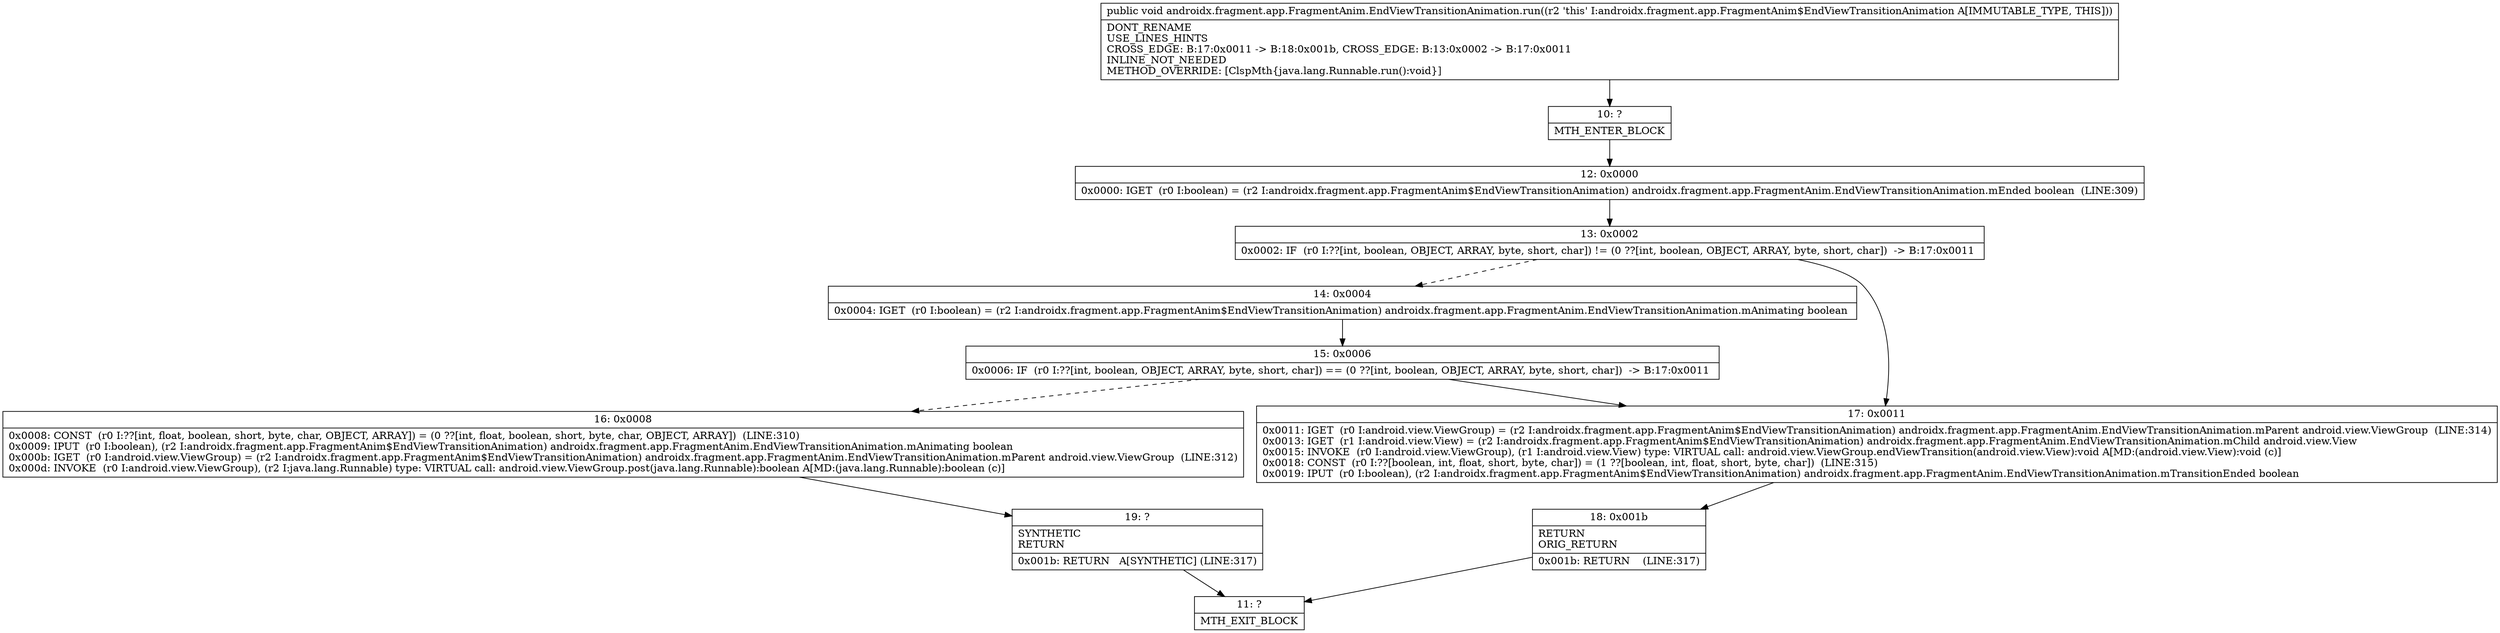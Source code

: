 digraph "CFG forandroidx.fragment.app.FragmentAnim.EndViewTransitionAnimation.run()V" {
Node_10 [shape=record,label="{10\:\ ?|MTH_ENTER_BLOCK\l}"];
Node_12 [shape=record,label="{12\:\ 0x0000|0x0000: IGET  (r0 I:boolean) = (r2 I:androidx.fragment.app.FragmentAnim$EndViewTransitionAnimation) androidx.fragment.app.FragmentAnim.EndViewTransitionAnimation.mEnded boolean  (LINE:309)\l}"];
Node_13 [shape=record,label="{13\:\ 0x0002|0x0002: IF  (r0 I:??[int, boolean, OBJECT, ARRAY, byte, short, char]) != (0 ??[int, boolean, OBJECT, ARRAY, byte, short, char])  \-\> B:17:0x0011 \l}"];
Node_14 [shape=record,label="{14\:\ 0x0004|0x0004: IGET  (r0 I:boolean) = (r2 I:androidx.fragment.app.FragmentAnim$EndViewTransitionAnimation) androidx.fragment.app.FragmentAnim.EndViewTransitionAnimation.mAnimating boolean \l}"];
Node_15 [shape=record,label="{15\:\ 0x0006|0x0006: IF  (r0 I:??[int, boolean, OBJECT, ARRAY, byte, short, char]) == (0 ??[int, boolean, OBJECT, ARRAY, byte, short, char])  \-\> B:17:0x0011 \l}"];
Node_16 [shape=record,label="{16\:\ 0x0008|0x0008: CONST  (r0 I:??[int, float, boolean, short, byte, char, OBJECT, ARRAY]) = (0 ??[int, float, boolean, short, byte, char, OBJECT, ARRAY])  (LINE:310)\l0x0009: IPUT  (r0 I:boolean), (r2 I:androidx.fragment.app.FragmentAnim$EndViewTransitionAnimation) androidx.fragment.app.FragmentAnim.EndViewTransitionAnimation.mAnimating boolean \l0x000b: IGET  (r0 I:android.view.ViewGroup) = (r2 I:androidx.fragment.app.FragmentAnim$EndViewTransitionAnimation) androidx.fragment.app.FragmentAnim.EndViewTransitionAnimation.mParent android.view.ViewGroup  (LINE:312)\l0x000d: INVOKE  (r0 I:android.view.ViewGroup), (r2 I:java.lang.Runnable) type: VIRTUAL call: android.view.ViewGroup.post(java.lang.Runnable):boolean A[MD:(java.lang.Runnable):boolean (c)]\l}"];
Node_19 [shape=record,label="{19\:\ ?|SYNTHETIC\lRETURN\l|0x001b: RETURN   A[SYNTHETIC] (LINE:317)\l}"];
Node_11 [shape=record,label="{11\:\ ?|MTH_EXIT_BLOCK\l}"];
Node_17 [shape=record,label="{17\:\ 0x0011|0x0011: IGET  (r0 I:android.view.ViewGroup) = (r2 I:androidx.fragment.app.FragmentAnim$EndViewTransitionAnimation) androidx.fragment.app.FragmentAnim.EndViewTransitionAnimation.mParent android.view.ViewGroup  (LINE:314)\l0x0013: IGET  (r1 I:android.view.View) = (r2 I:androidx.fragment.app.FragmentAnim$EndViewTransitionAnimation) androidx.fragment.app.FragmentAnim.EndViewTransitionAnimation.mChild android.view.View \l0x0015: INVOKE  (r0 I:android.view.ViewGroup), (r1 I:android.view.View) type: VIRTUAL call: android.view.ViewGroup.endViewTransition(android.view.View):void A[MD:(android.view.View):void (c)]\l0x0018: CONST  (r0 I:??[boolean, int, float, short, byte, char]) = (1 ??[boolean, int, float, short, byte, char])  (LINE:315)\l0x0019: IPUT  (r0 I:boolean), (r2 I:androidx.fragment.app.FragmentAnim$EndViewTransitionAnimation) androidx.fragment.app.FragmentAnim.EndViewTransitionAnimation.mTransitionEnded boolean \l}"];
Node_18 [shape=record,label="{18\:\ 0x001b|RETURN\lORIG_RETURN\l|0x001b: RETURN    (LINE:317)\l}"];
MethodNode[shape=record,label="{public void androidx.fragment.app.FragmentAnim.EndViewTransitionAnimation.run((r2 'this' I:androidx.fragment.app.FragmentAnim$EndViewTransitionAnimation A[IMMUTABLE_TYPE, THIS]))  | DONT_RENAME\lUSE_LINES_HINTS\lCROSS_EDGE: B:17:0x0011 \-\> B:18:0x001b, CROSS_EDGE: B:13:0x0002 \-\> B:17:0x0011\lINLINE_NOT_NEEDED\lMETHOD_OVERRIDE: [ClspMth\{java.lang.Runnable.run():void\}]\l}"];
MethodNode -> Node_10;Node_10 -> Node_12;
Node_12 -> Node_13;
Node_13 -> Node_14[style=dashed];
Node_13 -> Node_17;
Node_14 -> Node_15;
Node_15 -> Node_16[style=dashed];
Node_15 -> Node_17;
Node_16 -> Node_19;
Node_19 -> Node_11;
Node_17 -> Node_18;
Node_18 -> Node_11;
}

